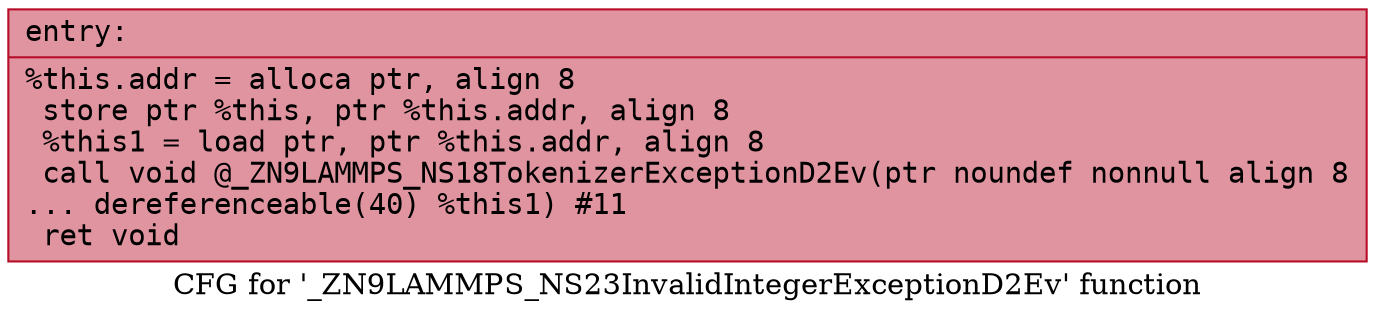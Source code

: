 digraph "CFG for '_ZN9LAMMPS_NS23InvalidIntegerExceptionD2Ev' function" {
	label="CFG for '_ZN9LAMMPS_NS23InvalidIntegerExceptionD2Ev' function";

	Node0x55ce20be7de0 [shape=record,color="#b70d28ff", style=filled, fillcolor="#b70d2870" fontname="Courier",label="{entry:\l|  %this.addr = alloca ptr, align 8\l  store ptr %this, ptr %this.addr, align 8\l  %this1 = load ptr, ptr %this.addr, align 8\l  call void @_ZN9LAMMPS_NS18TokenizerExceptionD2Ev(ptr noundef nonnull align 8\l... dereferenceable(40) %this1) #11\l  ret void\l}"];
}
